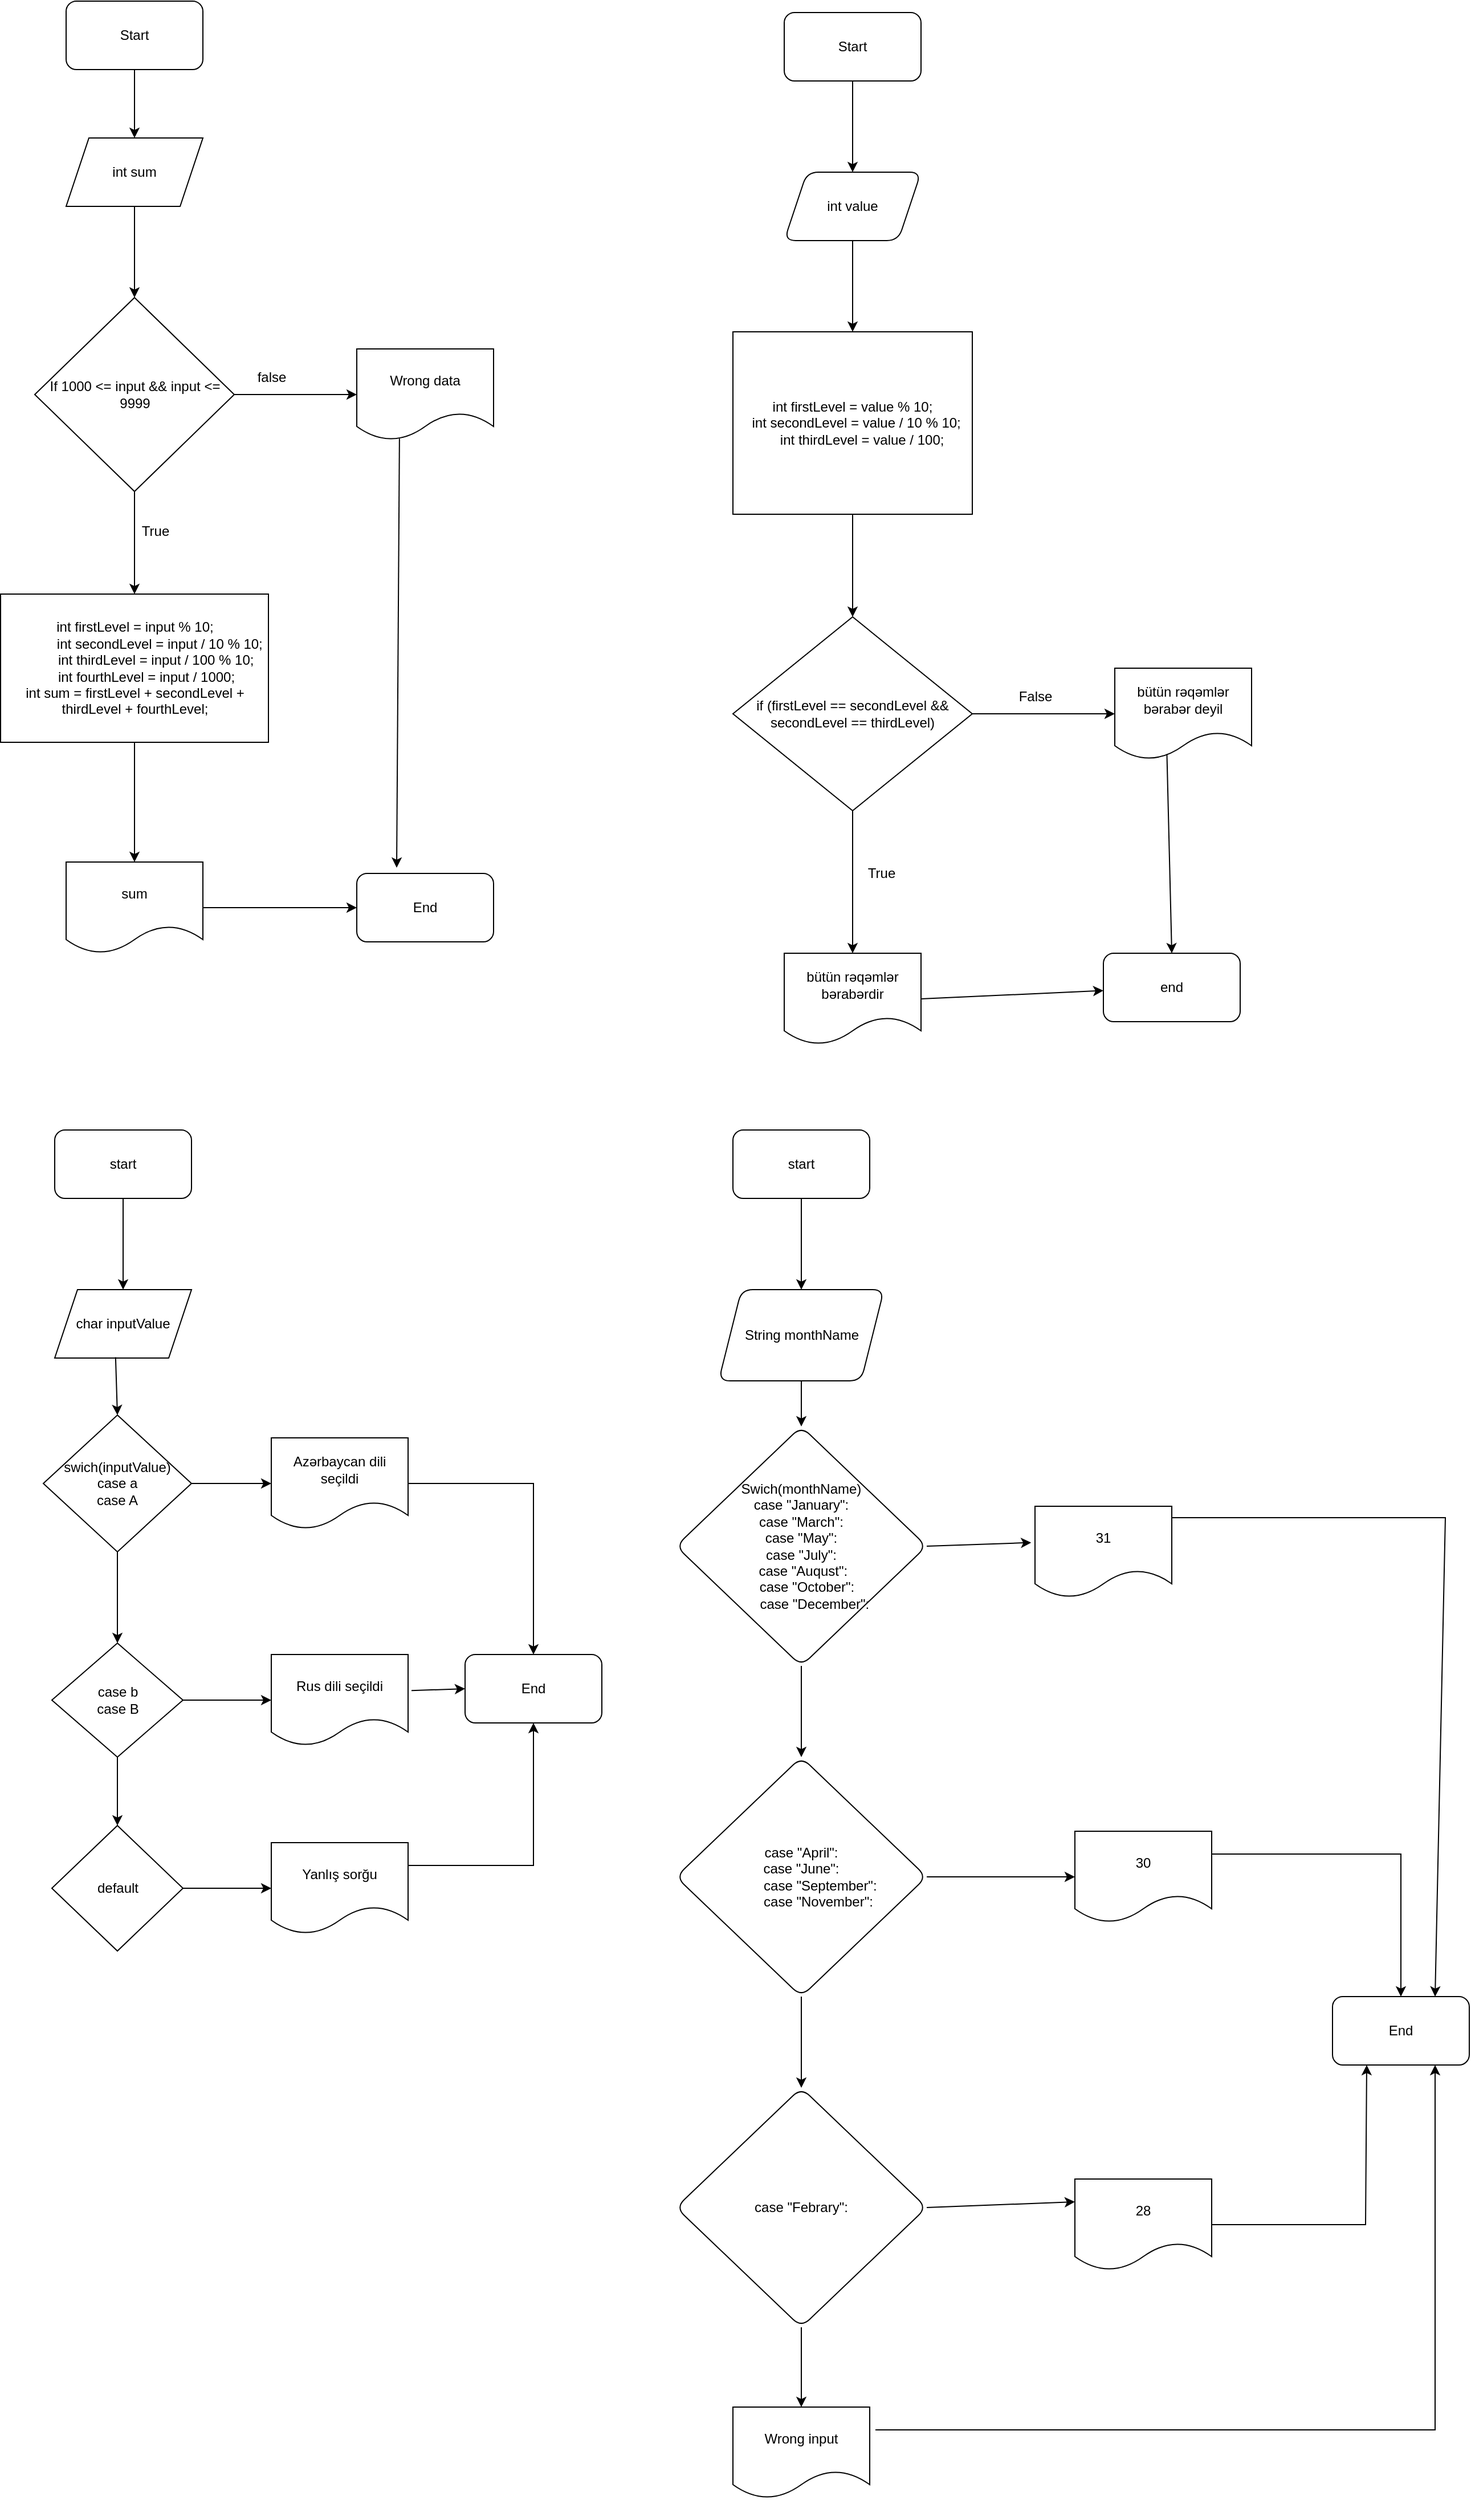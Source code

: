 <mxfile version="20.5.1" type="device"><diagram id="DovK1TlDIMbC24OhUP8M" name="Страница 1"><mxGraphModel dx="2189" dy="1125" grid="1" gridSize="10" guides="1" tooltips="1" connect="1" arrows="1" fold="1" page="1" pageScale="1" pageWidth="827" pageHeight="1169" math="0" shadow="0"><root><mxCell id="0"/><mxCell id="1" parent="0"/><mxCell id="KolrV_sTqdPFQs49G1dF-4" value="" style="edgeStyle=orthogonalEdgeStyle;rounded=0;orthogonalLoop=1;jettySize=auto;html=1;" edge="1" parent="1" source="KolrV_sTqdPFQs49G1dF-1" target="KolrV_sTqdPFQs49G1dF-3"><mxGeometry relative="1" as="geometry"/></mxCell><mxCell id="KolrV_sTqdPFQs49G1dF-1" value="Start" style="rounded=1;whiteSpace=wrap;html=1;" vertex="1" parent="1"><mxGeometry x="70" y="30" width="120" height="60" as="geometry"/></mxCell><mxCell id="KolrV_sTqdPFQs49G1dF-10" value="" style="edgeStyle=orthogonalEdgeStyle;rounded=0;orthogonalLoop=1;jettySize=auto;html=1;" edge="1" parent="1" source="KolrV_sTqdPFQs49G1dF-3" target="KolrV_sTqdPFQs49G1dF-9"><mxGeometry relative="1" as="geometry"/></mxCell><mxCell id="KolrV_sTqdPFQs49G1dF-3" value="int sum" style="shape=parallelogram;perimeter=parallelogramPerimeter;whiteSpace=wrap;html=1;fixedSize=1;" vertex="1" parent="1"><mxGeometry x="70" y="150" width="120" height="60" as="geometry"/></mxCell><mxCell id="KolrV_sTqdPFQs49G1dF-14" value="" style="edgeStyle=orthogonalEdgeStyle;rounded=0;orthogonalLoop=1;jettySize=auto;html=1;" edge="1" parent="1" source="KolrV_sTqdPFQs49G1dF-9" target="KolrV_sTqdPFQs49G1dF-13"><mxGeometry relative="1" as="geometry"/></mxCell><mxCell id="KolrV_sTqdPFQs49G1dF-18" value="" style="edgeStyle=orthogonalEdgeStyle;rounded=0;orthogonalLoop=1;jettySize=auto;html=1;" edge="1" parent="1" source="KolrV_sTqdPFQs49G1dF-9" target="KolrV_sTqdPFQs49G1dF-17"><mxGeometry relative="1" as="geometry"/></mxCell><mxCell id="KolrV_sTqdPFQs49G1dF-9" value="If 1000 &amp;lt;= input &amp;amp;&amp;amp; input &amp;lt;= 9999" style="rhombus;whiteSpace=wrap;html=1;" vertex="1" parent="1"><mxGeometry x="42.5" y="290" width="175" height="170" as="geometry"/></mxCell><mxCell id="KolrV_sTqdPFQs49G1dF-13" value="Wrong data" style="shape=document;whiteSpace=wrap;html=1;boundedLbl=1;" vertex="1" parent="1"><mxGeometry x="325" y="335" width="120" height="80" as="geometry"/></mxCell><mxCell id="KolrV_sTqdPFQs49G1dF-21" value="" style="edgeStyle=orthogonalEdgeStyle;rounded=0;orthogonalLoop=1;jettySize=auto;html=1;" edge="1" parent="1" source="KolrV_sTqdPFQs49G1dF-17" target="KolrV_sTqdPFQs49G1dF-20"><mxGeometry relative="1" as="geometry"/></mxCell><mxCell id="KolrV_sTqdPFQs49G1dF-17" value="&lt;div&gt;int firstLevel = input % 10;&lt;/div&gt;&lt;div&gt;&amp;nbsp; &amp;nbsp; &amp;nbsp; &amp;nbsp; &amp;nbsp; &amp;nbsp; &amp;nbsp;int secondLevel = input / 10 % 10;&lt;/div&gt;&lt;div&gt;&amp;nbsp; &amp;nbsp; &amp;nbsp; &amp;nbsp; &amp;nbsp; &amp;nbsp;int thirdLevel = input / 100 % 10;&lt;/div&gt;&lt;div&gt;&amp;nbsp; &amp;nbsp; &amp;nbsp; int fourthLevel = input / 1000;&lt;/div&gt;&lt;div&gt;int sum = firstLevel + secondLevel + thirdLevel + fourthLevel;&lt;br&gt;&lt;/div&gt;" style="whiteSpace=wrap;html=1;" vertex="1" parent="1"><mxGeometry x="12.5" y="550" width="235" height="130" as="geometry"/></mxCell><mxCell id="KolrV_sTqdPFQs49G1dF-23" value="" style="edgeStyle=orthogonalEdgeStyle;rounded=0;orthogonalLoop=1;jettySize=auto;html=1;" edge="1" parent="1" source="KolrV_sTqdPFQs49G1dF-20" target="KolrV_sTqdPFQs49G1dF-22"><mxGeometry relative="1" as="geometry"/></mxCell><mxCell id="KolrV_sTqdPFQs49G1dF-20" value="sum" style="shape=document;whiteSpace=wrap;html=1;boundedLbl=1;" vertex="1" parent="1"><mxGeometry x="70" y="785" width="120" height="80" as="geometry"/></mxCell><mxCell id="KolrV_sTqdPFQs49G1dF-22" value="End" style="rounded=1;whiteSpace=wrap;html=1;" vertex="1" parent="1"><mxGeometry x="325" y="795" width="120" height="60" as="geometry"/></mxCell><mxCell id="KolrV_sTqdPFQs49G1dF-24" value="" style="endArrow=classic;html=1;rounded=0;exitX=0.312;exitY=0.983;exitDx=0;exitDy=0;exitPerimeter=0;" edge="1" parent="1" source="KolrV_sTqdPFQs49G1dF-13"><mxGeometry width="50" height="50" relative="1" as="geometry"><mxPoint x="170" y="680" as="sourcePoint"/><mxPoint x="360" y="790" as="targetPoint"/><Array as="points"/></mxGeometry></mxCell><mxCell id="KolrV_sTqdPFQs49G1dF-27" value="" style="edgeStyle=orthogonalEdgeStyle;rounded=0;orthogonalLoop=1;jettySize=auto;html=1;" edge="1" parent="1" source="KolrV_sTqdPFQs49G1dF-25" target="KolrV_sTqdPFQs49G1dF-26"><mxGeometry relative="1" as="geometry"/></mxCell><mxCell id="KolrV_sTqdPFQs49G1dF-25" value="Start" style="rounded=1;whiteSpace=wrap;html=1;" vertex="1" parent="1"><mxGeometry x="700" y="40" width="120" height="60" as="geometry"/></mxCell><mxCell id="KolrV_sTqdPFQs49G1dF-29" value="" style="edgeStyle=orthogonalEdgeStyle;rounded=0;orthogonalLoop=1;jettySize=auto;html=1;" edge="1" parent="1" source="KolrV_sTqdPFQs49G1dF-26"><mxGeometry relative="1" as="geometry"><mxPoint x="760" y="320" as="targetPoint"/></mxGeometry></mxCell><mxCell id="KolrV_sTqdPFQs49G1dF-26" value="int value" style="shape=parallelogram;perimeter=parallelogramPerimeter;whiteSpace=wrap;html=1;fixedSize=1;rounded=1;" vertex="1" parent="1"><mxGeometry x="700" y="180" width="120" height="60" as="geometry"/></mxCell><mxCell id="KolrV_sTqdPFQs49G1dF-33" value="" style="edgeStyle=orthogonalEdgeStyle;rounded=0;orthogonalLoop=1;jettySize=auto;html=1;" edge="1" parent="1" source="KolrV_sTqdPFQs49G1dF-30" target="KolrV_sTqdPFQs49G1dF-32"><mxGeometry relative="1" as="geometry"/></mxCell><mxCell id="KolrV_sTqdPFQs49G1dF-30" value="&lt;div&gt;int firstLevel = value % 10;&lt;/div&gt;&lt;div&gt;&amp;nbsp; int secondLevel = value / 10 % 10;&lt;/div&gt;&lt;div&gt;&amp;nbsp; &amp;nbsp; &amp;nbsp;int thirdLevel = value / 100;&lt;/div&gt;" style="rounded=0;whiteSpace=wrap;html=1;" vertex="1" parent="1"><mxGeometry x="655" y="320" width="210" height="160" as="geometry"/></mxCell><mxCell id="KolrV_sTqdPFQs49G1dF-35" value="" style="edgeStyle=orthogonalEdgeStyle;rounded=0;orthogonalLoop=1;jettySize=auto;html=1;" edge="1" parent="1" source="KolrV_sTqdPFQs49G1dF-32" target="KolrV_sTqdPFQs49G1dF-34"><mxGeometry relative="1" as="geometry"/></mxCell><mxCell id="KolrV_sTqdPFQs49G1dF-37" value="" style="edgeStyle=orthogonalEdgeStyle;rounded=0;orthogonalLoop=1;jettySize=auto;html=1;" edge="1" parent="1" source="KolrV_sTqdPFQs49G1dF-32" target="KolrV_sTqdPFQs49G1dF-36"><mxGeometry relative="1" as="geometry"/></mxCell><mxCell id="KolrV_sTqdPFQs49G1dF-32" value="if (firstLevel == secondLevel &amp;amp;&amp;amp; secondLevel == thirdLevel)" style="rhombus;whiteSpace=wrap;html=1;rounded=0;" vertex="1" parent="1"><mxGeometry x="655" y="570" width="210" height="170" as="geometry"/></mxCell><mxCell id="KolrV_sTqdPFQs49G1dF-34" value="bütün rəqəmlər bərabər deyil" style="shape=document;whiteSpace=wrap;html=1;boundedLbl=1;rounded=0;" vertex="1" parent="1"><mxGeometry x="990" y="615" width="120" height="80" as="geometry"/></mxCell><mxCell id="KolrV_sTqdPFQs49G1dF-36" value="bütün rəqəmlər bərabərdir" style="shape=document;whiteSpace=wrap;html=1;boundedLbl=1;rounded=0;" vertex="1" parent="1"><mxGeometry x="700" y="865" width="120" height="80" as="geometry"/></mxCell><mxCell id="KolrV_sTqdPFQs49G1dF-38" value="False" style="text;html=1;align=center;verticalAlign=middle;resizable=0;points=[];autosize=1;strokeColor=none;fillColor=none;" vertex="1" parent="1"><mxGeometry x="895" y="625" width="50" height="30" as="geometry"/></mxCell><mxCell id="KolrV_sTqdPFQs49G1dF-39" value="True" style="text;html=1;align=center;verticalAlign=middle;resizable=0;points=[];autosize=1;strokeColor=none;fillColor=none;" vertex="1" parent="1"><mxGeometry x="760" y="780" width="50" height="30" as="geometry"/></mxCell><mxCell id="KolrV_sTqdPFQs49G1dF-42" value="" style="edgeStyle=orthogonalEdgeStyle;rounded=0;orthogonalLoop=1;jettySize=auto;html=1;entryX=0.5;entryY=0;entryDx=0;entryDy=0;" edge="1" parent="1" source="KolrV_sTqdPFQs49G1dF-40" target="KolrV_sTqdPFQs49G1dF-44"><mxGeometry relative="1" as="geometry"><mxPoint x="110" y="1160" as="targetPoint"/></mxGeometry></mxCell><mxCell id="KolrV_sTqdPFQs49G1dF-40" value="start" style="rounded=1;whiteSpace=wrap;html=1;" vertex="1" parent="1"><mxGeometry x="60" y="1020" width="120" height="60" as="geometry"/></mxCell><mxCell id="KolrV_sTqdPFQs49G1dF-44" value="char inputValue" style="shape=parallelogram;perimeter=parallelogramPerimeter;whiteSpace=wrap;html=1;fixedSize=1;" vertex="1" parent="1"><mxGeometry x="60" y="1160" width="120" height="60" as="geometry"/></mxCell><mxCell id="KolrV_sTqdPFQs49G1dF-53" value="" style="edgeStyle=orthogonalEdgeStyle;rounded=0;orthogonalLoop=1;jettySize=auto;html=1;" edge="1" parent="1" source="KolrV_sTqdPFQs49G1dF-50" target="KolrV_sTqdPFQs49G1dF-52"><mxGeometry relative="1" as="geometry"/></mxCell><mxCell id="KolrV_sTqdPFQs49G1dF-55" value="" style="edgeStyle=orthogonalEdgeStyle;rounded=0;orthogonalLoop=1;jettySize=auto;html=1;" edge="1" parent="1" source="KolrV_sTqdPFQs49G1dF-50" target="KolrV_sTqdPFQs49G1dF-54"><mxGeometry relative="1" as="geometry"/></mxCell><mxCell id="KolrV_sTqdPFQs49G1dF-50" value="swich(inputValue)&lt;br&gt;case a&lt;br&gt;case A" style="rhombus;whiteSpace=wrap;html=1;" vertex="1" parent="1"><mxGeometry x="50" y="1270" width="130" height="120" as="geometry"/></mxCell><mxCell id="KolrV_sTqdPFQs49G1dF-51" value="" style="endArrow=classic;html=1;rounded=0;exitX=0.445;exitY=0.987;exitDx=0;exitDy=0;exitPerimeter=0;entryX=0.5;entryY=0;entryDx=0;entryDy=0;" edge="1" parent="1" source="KolrV_sTqdPFQs49G1dF-44" target="KolrV_sTqdPFQs49G1dF-50"><mxGeometry width="50" height="50" relative="1" as="geometry"><mxPoint x="80" y="1310" as="sourcePoint"/><mxPoint x="130" y="1260" as="targetPoint"/></mxGeometry></mxCell><mxCell id="KolrV_sTqdPFQs49G1dF-52" value="Azərbaycan dili seçildi" style="shape=document;whiteSpace=wrap;html=1;boundedLbl=1;" vertex="1" parent="1"><mxGeometry x="250" y="1290" width="120" height="80" as="geometry"/></mxCell><mxCell id="KolrV_sTqdPFQs49G1dF-57" value="" style="edgeStyle=orthogonalEdgeStyle;rounded=0;orthogonalLoop=1;jettySize=auto;html=1;" edge="1" parent="1" source="KolrV_sTqdPFQs49G1dF-54" target="KolrV_sTqdPFQs49G1dF-56"><mxGeometry relative="1" as="geometry"/></mxCell><mxCell id="KolrV_sTqdPFQs49G1dF-59" value="" style="edgeStyle=orthogonalEdgeStyle;rounded=0;orthogonalLoop=1;jettySize=auto;html=1;" edge="1" parent="1" source="KolrV_sTqdPFQs49G1dF-54" target="KolrV_sTqdPFQs49G1dF-58"><mxGeometry relative="1" as="geometry"/></mxCell><mxCell id="KolrV_sTqdPFQs49G1dF-54" value="case b&lt;br&gt;case B" style="rhombus;whiteSpace=wrap;html=1;" vertex="1" parent="1"><mxGeometry x="57.5" y="1470" width="115" height="100" as="geometry"/></mxCell><mxCell id="KolrV_sTqdPFQs49G1dF-56" value="Rus dili seçildi" style="shape=document;whiteSpace=wrap;html=1;boundedLbl=1;" vertex="1" parent="1"><mxGeometry x="250" y="1480" width="120" height="80" as="geometry"/></mxCell><mxCell id="KolrV_sTqdPFQs49G1dF-61" value="" style="edgeStyle=orthogonalEdgeStyle;rounded=0;orthogonalLoop=1;jettySize=auto;html=1;" edge="1" parent="1" source="KolrV_sTqdPFQs49G1dF-58" target="KolrV_sTqdPFQs49G1dF-60"><mxGeometry relative="1" as="geometry"/></mxCell><mxCell id="KolrV_sTqdPFQs49G1dF-58" value="default" style="rhombus;whiteSpace=wrap;html=1;" vertex="1" parent="1"><mxGeometry x="57.5" y="1630" width="115" height="110" as="geometry"/></mxCell><mxCell id="KolrV_sTqdPFQs49G1dF-60" value="Yanlış sorğu" style="shape=document;whiteSpace=wrap;html=1;boundedLbl=1;" vertex="1" parent="1"><mxGeometry x="250" y="1645" width="120" height="80" as="geometry"/></mxCell><mxCell id="KolrV_sTqdPFQs49G1dF-71" value="" style="edgeStyle=orthogonalEdgeStyle;rounded=0;orthogonalLoop=1;jettySize=auto;html=1;" edge="1" parent="1" source="KolrV_sTqdPFQs49G1dF-62" target="KolrV_sTqdPFQs49G1dF-70"><mxGeometry relative="1" as="geometry"/></mxCell><mxCell id="KolrV_sTqdPFQs49G1dF-62" value="start" style="rounded=1;whiteSpace=wrap;html=1;" vertex="1" parent="1"><mxGeometry x="655" y="1020" width="120" height="60" as="geometry"/></mxCell><mxCell id="KolrV_sTqdPFQs49G1dF-75" value="" style="edgeStyle=orthogonalEdgeStyle;rounded=0;orthogonalLoop=1;jettySize=auto;html=1;" edge="1" parent="1" source="KolrV_sTqdPFQs49G1dF-70" target="KolrV_sTqdPFQs49G1dF-74"><mxGeometry relative="1" as="geometry"/></mxCell><mxCell id="KolrV_sTqdPFQs49G1dF-70" value="String monthName" style="shape=parallelogram;perimeter=parallelogramPerimeter;whiteSpace=wrap;html=1;fixedSize=1;rounded=1;" vertex="1" parent="1"><mxGeometry x="642.5" y="1160" width="145" height="80" as="geometry"/></mxCell><mxCell id="KolrV_sTqdPFQs49G1dF-79" value="" style="edgeStyle=orthogonalEdgeStyle;rounded=0;orthogonalLoop=1;jettySize=auto;html=1;" edge="1" parent="1" source="KolrV_sTqdPFQs49G1dF-74" target="KolrV_sTqdPFQs49G1dF-78"><mxGeometry relative="1" as="geometry"/></mxCell><mxCell id="KolrV_sTqdPFQs49G1dF-74" value="&lt;div&gt;Swich(monthName)&lt;/div&gt;&lt;div&gt;case &quot;January&quot;:&lt;/div&gt;&lt;div&gt;&lt;span style=&quot;background-color: initial;&quot;&gt;case &quot;March&quot;:&lt;/span&gt;&lt;/div&gt;&lt;div&gt;&lt;span style=&quot;background-color: initial;&quot;&gt;case &quot;May&quot;:&lt;/span&gt;&lt;/div&gt;&lt;div&gt;&lt;span style=&quot;background-color: initial;&quot;&gt;case &quot;July&quot;:&lt;/span&gt;&lt;/div&gt;&lt;div&gt;&amp;nbsp;case &quot;Auqust&quot;:&lt;/div&gt;&lt;div&gt;&amp;nbsp; &amp;nbsp;case &quot;October&quot;:&lt;/div&gt;&lt;div&gt;&amp;nbsp; &amp;nbsp; &amp;nbsp; &amp;nbsp;case &quot;December&quot;:&lt;/div&gt;" style="rhombus;whiteSpace=wrap;html=1;rounded=1;" vertex="1" parent="1"><mxGeometry x="605" y="1280" width="220" height="210" as="geometry"/></mxCell><mxCell id="KolrV_sTqdPFQs49G1dF-76" value="31" style="shape=document;whiteSpace=wrap;html=1;boundedLbl=1;rounded=1;" vertex="1" parent="1"><mxGeometry x="920" y="1350" width="120" height="80" as="geometry"/></mxCell><mxCell id="KolrV_sTqdPFQs49G1dF-77" value="" style="endArrow=classic;html=1;rounded=0;entryX=-0.028;entryY=0.398;entryDx=0;entryDy=0;entryPerimeter=0;exitX=1;exitY=0.5;exitDx=0;exitDy=0;" edge="1" parent="1" source="KolrV_sTqdPFQs49G1dF-74" target="KolrV_sTqdPFQs49G1dF-76"><mxGeometry width="50" height="50" relative="1" as="geometry"><mxPoint x="700" y="1370" as="sourcePoint"/><mxPoint x="750" y="1320" as="targetPoint"/></mxGeometry></mxCell><mxCell id="KolrV_sTqdPFQs49G1dF-81" value="" style="edgeStyle=orthogonalEdgeStyle;rounded=0;orthogonalLoop=1;jettySize=auto;html=1;" edge="1" parent="1" source="KolrV_sTqdPFQs49G1dF-78" target="KolrV_sTqdPFQs49G1dF-80"><mxGeometry relative="1" as="geometry"/></mxCell><mxCell id="KolrV_sTqdPFQs49G1dF-83" value="" style="edgeStyle=orthogonalEdgeStyle;rounded=0;orthogonalLoop=1;jettySize=auto;html=1;" edge="1" parent="1" source="KolrV_sTqdPFQs49G1dF-78" target="KolrV_sTqdPFQs49G1dF-82"><mxGeometry relative="1" as="geometry"/></mxCell><mxCell id="KolrV_sTqdPFQs49G1dF-78" value="&lt;div&gt;case &quot;April&quot;:&lt;/div&gt;&lt;div&gt;case &quot;June&quot;:&lt;/div&gt;&lt;div&gt;&amp;nbsp; &amp;nbsp; &amp;nbsp; &amp;nbsp; &amp;nbsp; case &quot;September&quot;:&lt;/div&gt;&lt;div&gt;&amp;nbsp; &amp;nbsp; &amp;nbsp; &amp;nbsp; &amp;nbsp;case &quot;November&quot;:&lt;/div&gt;" style="rhombus;whiteSpace=wrap;html=1;rounded=1;" vertex="1" parent="1"><mxGeometry x="605" y="1570" width="220" height="210" as="geometry"/></mxCell><mxCell id="KolrV_sTqdPFQs49G1dF-80" value="30" style="shape=document;whiteSpace=wrap;html=1;boundedLbl=1;rounded=1;" vertex="1" parent="1"><mxGeometry x="955" y="1635" width="120" height="80" as="geometry"/></mxCell><mxCell id="KolrV_sTqdPFQs49G1dF-82" value="case &quot;Febrary&quot;:" style="rhombus;whiteSpace=wrap;html=1;rounded=1;" vertex="1" parent="1"><mxGeometry x="605" y="1860" width="220" height="210" as="geometry"/></mxCell><mxCell id="KolrV_sTqdPFQs49G1dF-84" value="28" style="shape=document;whiteSpace=wrap;html=1;boundedLbl=1;rounded=1;" vertex="1" parent="1"><mxGeometry x="955" y="1940" width="120" height="80" as="geometry"/></mxCell><mxCell id="KolrV_sTqdPFQs49G1dF-86" value="" style="endArrow=classic;html=1;rounded=0;entryX=0;entryY=0.25;entryDx=0;entryDy=0;exitX=1;exitY=0.5;exitDx=0;exitDy=0;" edge="1" parent="1" source="KolrV_sTqdPFQs49G1dF-82" target="KolrV_sTqdPFQs49G1dF-84"><mxGeometry width="50" height="50" relative="1" as="geometry"><mxPoint x="800" y="1910" as="sourcePoint"/><mxPoint x="850" y="1860" as="targetPoint"/></mxGeometry></mxCell><mxCell id="KolrV_sTqdPFQs49G1dF-87" value="Wrong input" style="shape=document;whiteSpace=wrap;html=1;boundedLbl=1;rounded=1;" vertex="1" parent="1"><mxGeometry x="655" y="2140" width="120" height="80" as="geometry"/></mxCell><mxCell id="KolrV_sTqdPFQs49G1dF-88" value="" style="endArrow=classic;html=1;rounded=0;exitX=0.5;exitY=1;exitDx=0;exitDy=0;entryX=0.5;entryY=0;entryDx=0;entryDy=0;" edge="1" parent="1" source="KolrV_sTqdPFQs49G1dF-82" target="KolrV_sTqdPFQs49G1dF-87"><mxGeometry width="50" height="50" relative="1" as="geometry"><mxPoint x="800" y="2010" as="sourcePoint"/><mxPoint x="850" y="1960" as="targetPoint"/></mxGeometry></mxCell><mxCell id="KolrV_sTqdPFQs49G1dF-89" value="false" style="text;html=1;align=center;verticalAlign=middle;resizable=0;points=[];autosize=1;strokeColor=none;fillColor=none;" vertex="1" parent="1"><mxGeometry x="225" y="345" width="50" height="30" as="geometry"/></mxCell><mxCell id="KolrV_sTqdPFQs49G1dF-90" value="True" style="text;html=1;align=center;verticalAlign=middle;resizable=0;points=[];autosize=1;strokeColor=none;fillColor=none;" vertex="1" parent="1"><mxGeometry x="122.5" y="480" width="50" height="30" as="geometry"/></mxCell><mxCell id="KolrV_sTqdPFQs49G1dF-91" value="" style="endArrow=classic;html=1;rounded=0;exitX=0.381;exitY=0.942;exitDx=0;exitDy=0;exitPerimeter=0;entryX=0.5;entryY=0;entryDx=0;entryDy=0;" edge="1" parent="1" source="KolrV_sTqdPFQs49G1dF-34" target="KolrV_sTqdPFQs49G1dF-93"><mxGeometry width="50" height="50" relative="1" as="geometry"><mxPoint x="980" y="860" as="sourcePoint"/><mxPoint x="1030" y="810" as="targetPoint"/></mxGeometry></mxCell><mxCell id="KolrV_sTqdPFQs49G1dF-92" value="" style="endArrow=classic;html=1;rounded=0;exitX=1;exitY=0.5;exitDx=0;exitDy=0;" edge="1" parent="1" source="KolrV_sTqdPFQs49G1dF-36" target="KolrV_sTqdPFQs49G1dF-93"><mxGeometry width="50" height="50" relative="1" as="geometry"><mxPoint x="980" y="860" as="sourcePoint"/><mxPoint x="970" y="900" as="targetPoint"/></mxGeometry></mxCell><mxCell id="KolrV_sTqdPFQs49G1dF-93" value="end" style="rounded=1;whiteSpace=wrap;html=1;" vertex="1" parent="1"><mxGeometry x="980" y="865" width="120" height="60" as="geometry"/></mxCell><mxCell id="KolrV_sTqdPFQs49G1dF-94" value="End" style="rounded=1;whiteSpace=wrap;html=1;" vertex="1" parent="1"><mxGeometry x="420" y="1480" width="120" height="60" as="geometry"/></mxCell><mxCell id="KolrV_sTqdPFQs49G1dF-95" value="" style="endArrow=classic;html=1;rounded=0;exitX=1;exitY=0.5;exitDx=0;exitDy=0;" edge="1" parent="1" source="KolrV_sTqdPFQs49G1dF-52" target="KolrV_sTqdPFQs49G1dF-94"><mxGeometry width="50" height="50" relative="1" as="geometry"><mxPoint x="420" y="1550" as="sourcePoint"/><mxPoint x="470" y="1500" as="targetPoint"/><Array as="points"><mxPoint x="480" y="1330"/></Array></mxGeometry></mxCell><mxCell id="KolrV_sTqdPFQs49G1dF-96" value="" style="endArrow=classic;html=1;rounded=0;exitX=1.025;exitY=0.396;exitDx=0;exitDy=0;exitPerimeter=0;entryX=0;entryY=0.5;entryDx=0;entryDy=0;" edge="1" parent="1" source="KolrV_sTqdPFQs49G1dF-56" target="KolrV_sTqdPFQs49G1dF-94"><mxGeometry width="50" height="50" relative="1" as="geometry"><mxPoint x="420" y="1550" as="sourcePoint"/><mxPoint x="470" y="1500" as="targetPoint"/></mxGeometry></mxCell><mxCell id="KolrV_sTqdPFQs49G1dF-97" value="" style="endArrow=classic;html=1;rounded=0;entryX=0.5;entryY=1;entryDx=0;entryDy=0;exitX=1;exitY=0.25;exitDx=0;exitDy=0;" edge="1" parent="1" source="KolrV_sTqdPFQs49G1dF-60" target="KolrV_sTqdPFQs49G1dF-94"><mxGeometry width="50" height="50" relative="1" as="geometry"><mxPoint x="420" y="1550" as="sourcePoint"/><mxPoint x="470" y="1500" as="targetPoint"/><Array as="points"><mxPoint x="480" y="1665"/></Array></mxGeometry></mxCell><mxCell id="KolrV_sTqdPFQs49G1dF-98" value="End" style="rounded=1;whiteSpace=wrap;html=1;" vertex="1" parent="1"><mxGeometry x="1181" y="1780" width="120" height="60" as="geometry"/></mxCell><mxCell id="KolrV_sTqdPFQs49G1dF-99" value="" style="endArrow=classic;html=1;rounded=0;entryX=0.75;entryY=0;entryDx=0;entryDy=0;" edge="1" parent="1" target="KolrV_sTqdPFQs49G1dF-98"><mxGeometry width="50" height="50" relative="1" as="geometry"><mxPoint x="1040" y="1360" as="sourcePoint"/><mxPoint x="910" y="1800" as="targetPoint"/><Array as="points"><mxPoint x="1280" y="1360"/></Array></mxGeometry></mxCell><mxCell id="KolrV_sTqdPFQs49G1dF-100" value="" style="endArrow=classic;html=1;rounded=0;entryX=0.5;entryY=0;entryDx=0;entryDy=0;exitX=1;exitY=0.25;exitDx=0;exitDy=0;" edge="1" parent="1" source="KolrV_sTqdPFQs49G1dF-80" target="KolrV_sTqdPFQs49G1dF-98"><mxGeometry width="50" height="50" relative="1" as="geometry"><mxPoint x="860" y="1850" as="sourcePoint"/><mxPoint x="910" y="1800" as="targetPoint"/><Array as="points"><mxPoint x="1241" y="1655"/></Array></mxGeometry></mxCell><mxCell id="KolrV_sTqdPFQs49G1dF-101" value="" style="endArrow=classic;html=1;rounded=0;entryX=0.25;entryY=1;entryDx=0;entryDy=0;" edge="1" parent="1" source="KolrV_sTqdPFQs49G1dF-84" target="KolrV_sTqdPFQs49G1dF-98"><mxGeometry width="50" height="50" relative="1" as="geometry"><mxPoint x="860" y="1850" as="sourcePoint"/><mxPoint x="910" y="1800" as="targetPoint"/><Array as="points"><mxPoint x="1210" y="1980"/></Array></mxGeometry></mxCell><mxCell id="KolrV_sTqdPFQs49G1dF-102" value="" style="endArrow=classic;html=1;rounded=0;entryX=0.75;entryY=1;entryDx=0;entryDy=0;" edge="1" parent="1" target="KolrV_sTqdPFQs49G1dF-98"><mxGeometry width="50" height="50" relative="1" as="geometry"><mxPoint x="780" y="2160" as="sourcePoint"/><mxPoint x="1290" y="2160" as="targetPoint"/><Array as="points"><mxPoint x="1271" y="2160"/></Array></mxGeometry></mxCell></root></mxGraphModel></diagram></mxfile>
